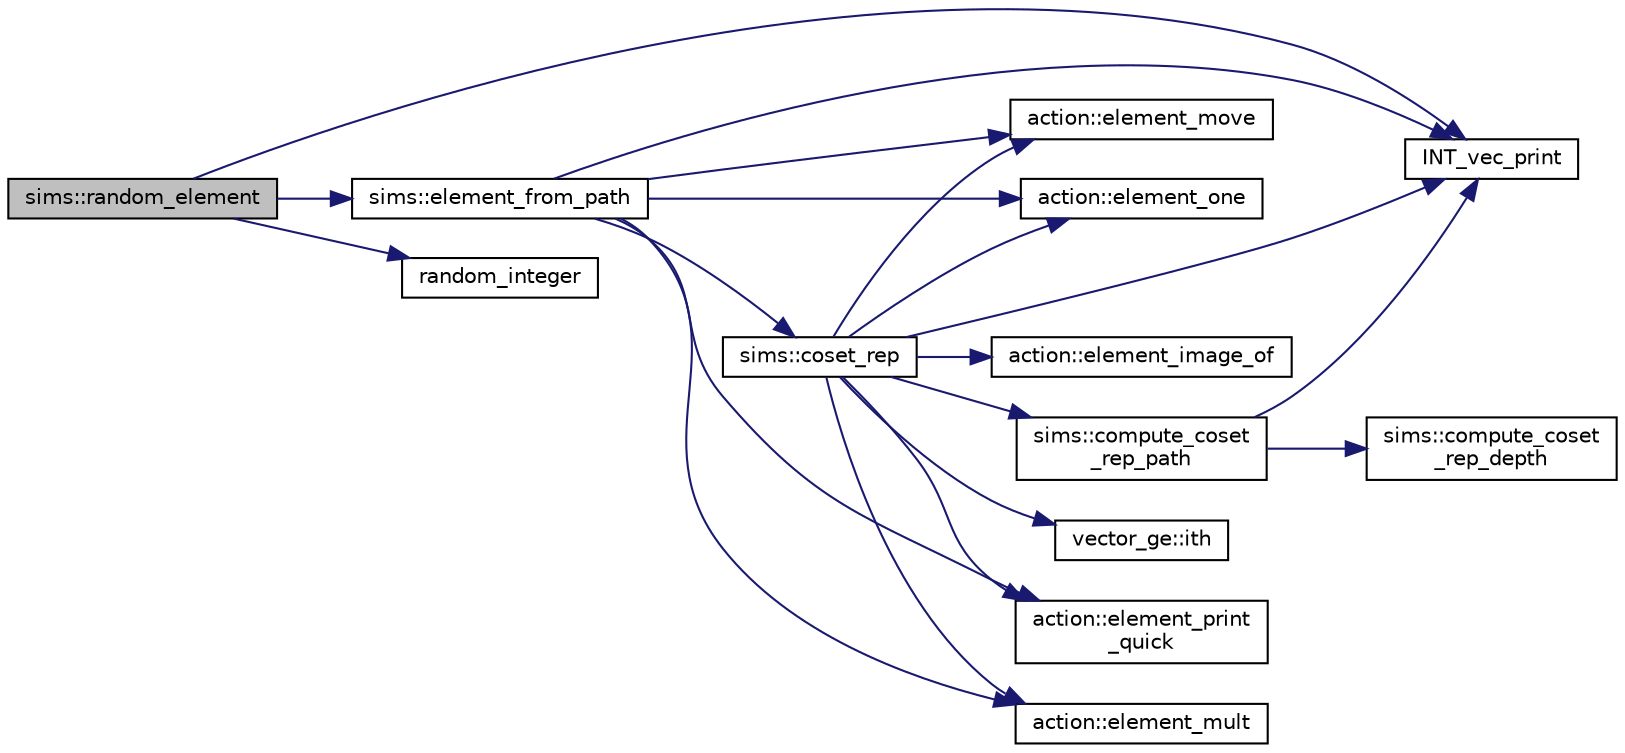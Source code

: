 digraph "sims::random_element"
{
  edge [fontname="Helvetica",fontsize="10",labelfontname="Helvetica",labelfontsize="10"];
  node [fontname="Helvetica",fontsize="10",shape=record];
  rankdir="LR";
  Node9595 [label="sims::random_element",height=0.2,width=0.4,color="black", fillcolor="grey75", style="filled", fontcolor="black"];
  Node9595 -> Node9596 [color="midnightblue",fontsize="10",style="solid",fontname="Helvetica"];
  Node9596 [label="INT_vec_print",height=0.2,width=0.4,color="black", fillcolor="white", style="filled",URL="$df/dbf/sajeeb_8_c.html#a79a5901af0b47dd0d694109543c027fe"];
  Node9595 -> Node9597 [color="midnightblue",fontsize="10",style="solid",fontname="Helvetica"];
  Node9597 [label="random_integer",height=0.2,width=0.4,color="black", fillcolor="white", style="filled",URL="$d5/db4/io__and__os_8h.html#a509937846575424b1c8863e1bb96a766"];
  Node9595 -> Node9598 [color="midnightblue",fontsize="10",style="solid",fontname="Helvetica"];
  Node9598 [label="sims::element_from_path",height=0.2,width=0.4,color="black", fillcolor="white", style="filled",URL="$d9/df3/classsims.html#a4a9bc25b1b8e61ba34d6d3d9f9fb8ab8"];
  Node9598 -> Node9596 [color="midnightblue",fontsize="10",style="solid",fontname="Helvetica"];
  Node9598 -> Node9599 [color="midnightblue",fontsize="10",style="solid",fontname="Helvetica"];
  Node9599 [label="action::element_one",height=0.2,width=0.4,color="black", fillcolor="white", style="filled",URL="$d2/d86/classaction.html#a780a105daf04d6d1fe7e2f63b3c88e3b"];
  Node9598 -> Node9600 [color="midnightblue",fontsize="10",style="solid",fontname="Helvetica"];
  Node9600 [label="sims::coset_rep",height=0.2,width=0.4,color="black", fillcolor="white", style="filled",URL="$d9/df3/classsims.html#a3d669dba4d005cd2399388f27f44cd04"];
  Node9600 -> Node9601 [color="midnightblue",fontsize="10",style="solid",fontname="Helvetica"];
  Node9601 [label="sims::compute_coset\l_rep_path",height=0.2,width=0.4,color="black", fillcolor="white", style="filled",URL="$d9/df3/classsims.html#a22a53a24eb86dcfe54cb3588776a4d96"];
  Node9601 -> Node9602 [color="midnightblue",fontsize="10",style="solid",fontname="Helvetica"];
  Node9602 [label="sims::compute_coset\l_rep_depth",height=0.2,width=0.4,color="black", fillcolor="white", style="filled",URL="$d9/df3/classsims.html#abfeb782bd253f1df5253486afb120f6f"];
  Node9601 -> Node9596 [color="midnightblue",fontsize="10",style="solid",fontname="Helvetica"];
  Node9600 -> Node9596 [color="midnightblue",fontsize="10",style="solid",fontname="Helvetica"];
  Node9600 -> Node9599 [color="midnightblue",fontsize="10",style="solid",fontname="Helvetica"];
  Node9600 -> Node9603 [color="midnightblue",fontsize="10",style="solid",fontname="Helvetica"];
  Node9603 [label="vector_ge::ith",height=0.2,width=0.4,color="black", fillcolor="white", style="filled",URL="$d4/d6e/classvector__ge.html#a1ff002e8b746a9beb119d57dcd4a15ff"];
  Node9600 -> Node9604 [color="midnightblue",fontsize="10",style="solid",fontname="Helvetica"];
  Node9604 [label="action::element_print\l_quick",height=0.2,width=0.4,color="black", fillcolor="white", style="filled",URL="$d2/d86/classaction.html#a4844680cf6750396f76494a28655265b"];
  Node9600 -> Node9605 [color="midnightblue",fontsize="10",style="solid",fontname="Helvetica"];
  Node9605 [label="action::element_mult",height=0.2,width=0.4,color="black", fillcolor="white", style="filled",URL="$d2/d86/classaction.html#ae9e36b2cae1f0f7bd7144097fa9a34b3"];
  Node9600 -> Node9606 [color="midnightblue",fontsize="10",style="solid",fontname="Helvetica"];
  Node9606 [label="action::element_move",height=0.2,width=0.4,color="black", fillcolor="white", style="filled",URL="$d2/d86/classaction.html#a550947491bbb534d3d7951f50198a874"];
  Node9600 -> Node9607 [color="midnightblue",fontsize="10",style="solid",fontname="Helvetica"];
  Node9607 [label="action::element_image_of",height=0.2,width=0.4,color="black", fillcolor="white", style="filled",URL="$d2/d86/classaction.html#ae09559d4537a048fc860f8a74a31393d"];
  Node9598 -> Node9604 [color="midnightblue",fontsize="10",style="solid",fontname="Helvetica"];
  Node9598 -> Node9605 [color="midnightblue",fontsize="10",style="solid",fontname="Helvetica"];
  Node9598 -> Node9606 [color="midnightblue",fontsize="10",style="solid",fontname="Helvetica"];
}

